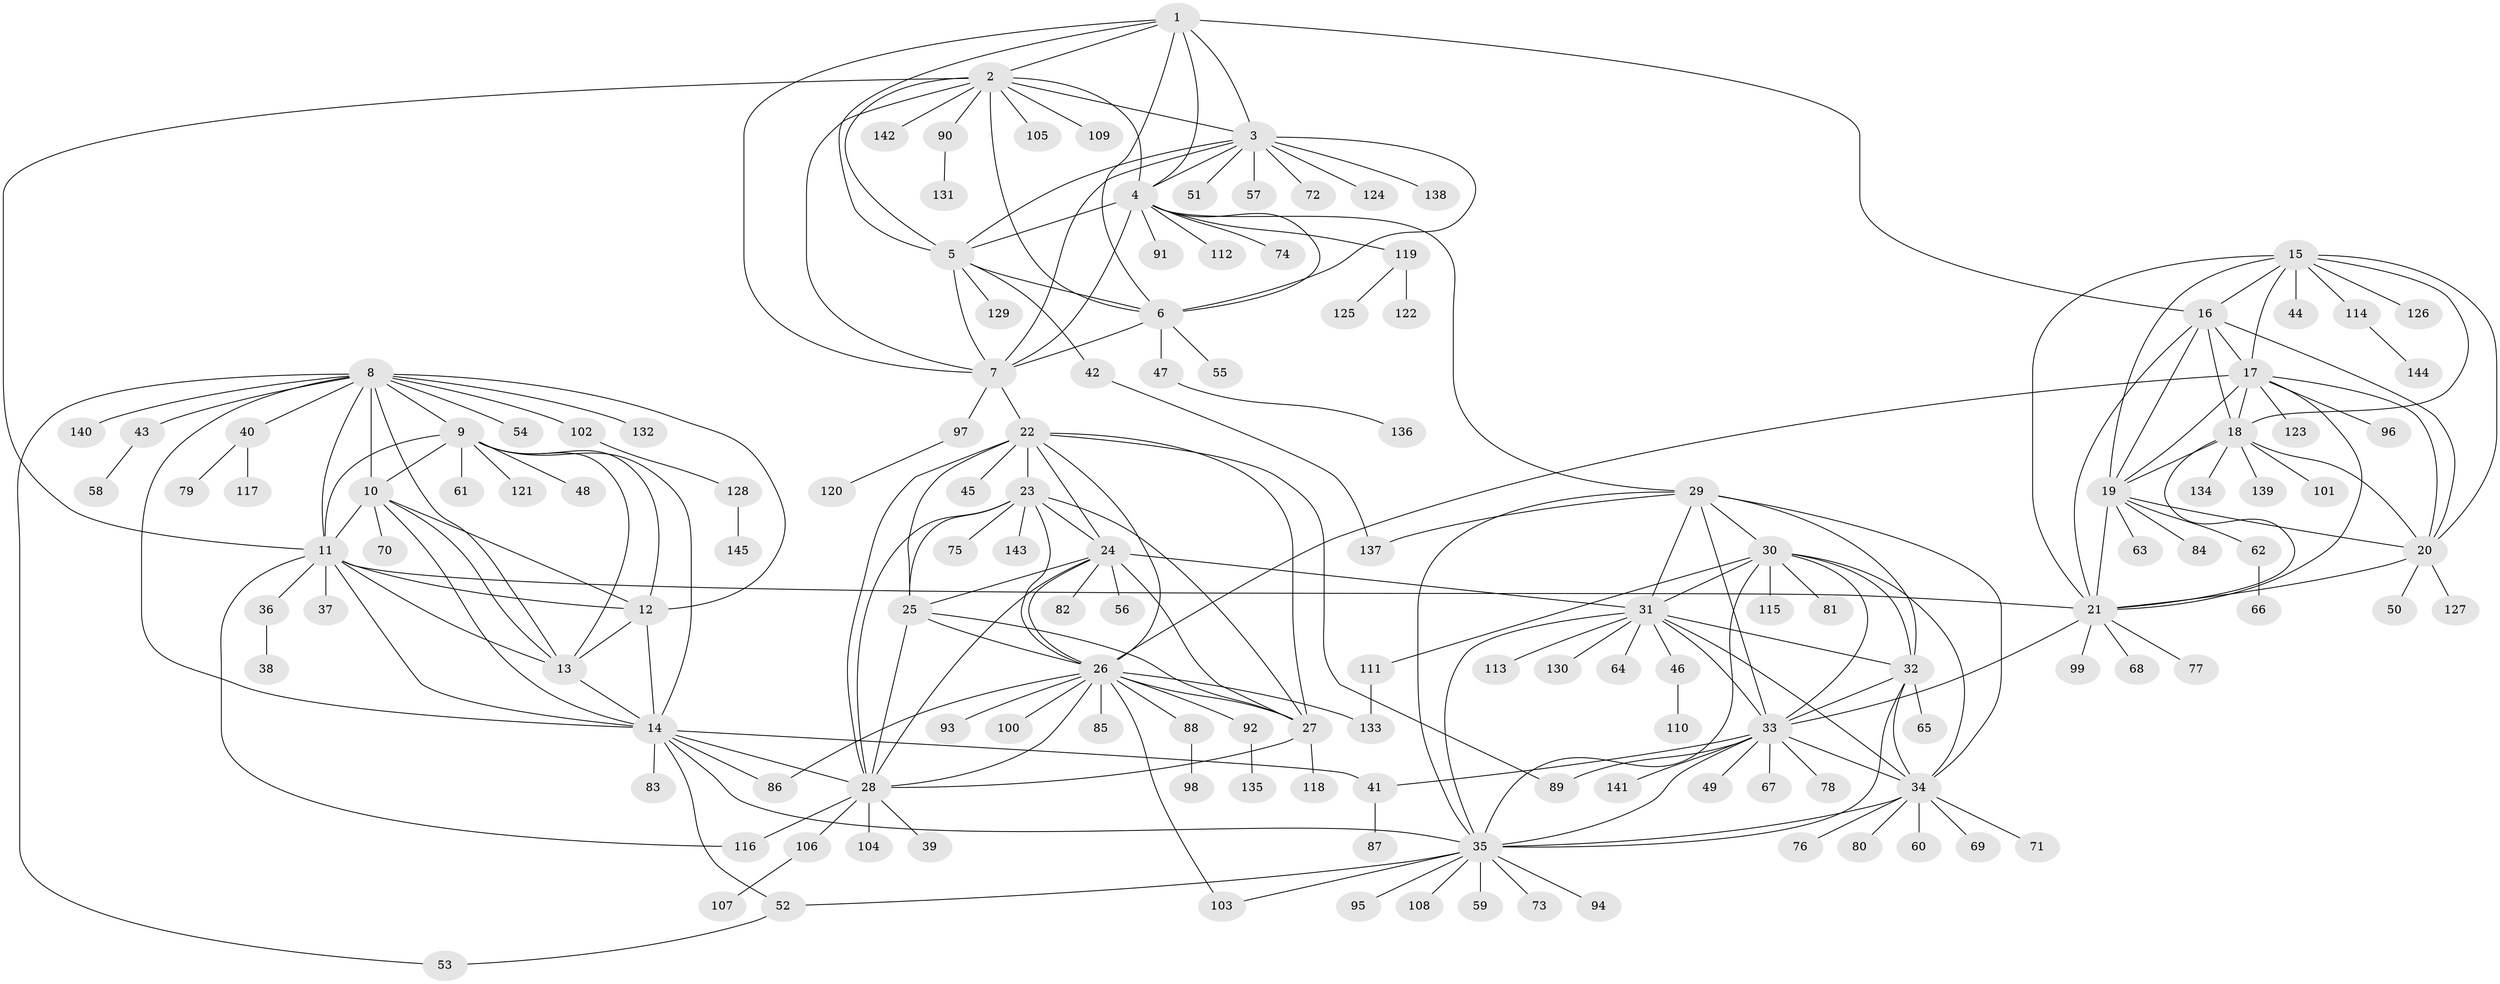 // coarse degree distribution, {9: 0.1095890410958904, 6: 0.1095890410958904, 5: 0.0547945205479452, 11: 0.0273972602739726, 10: 0.0273972602739726, 7: 0.0410958904109589, 8: 0.0821917808219178, 1: 0.410958904109589, 2: 0.1095890410958904, 4: 0.0136986301369863, 3: 0.0136986301369863}
// Generated by graph-tools (version 1.1) at 2025/43/03/06/25 01:43:20]
// undirected, 145 vertices, 234 edges
graph export_dot {
graph [start="1"]
  node [color=gray90,style=filled];
  1;
  2;
  3;
  4;
  5;
  6;
  7;
  8;
  9;
  10;
  11;
  12;
  13;
  14;
  15;
  16;
  17;
  18;
  19;
  20;
  21;
  22;
  23;
  24;
  25;
  26;
  27;
  28;
  29;
  30;
  31;
  32;
  33;
  34;
  35;
  36;
  37;
  38;
  39;
  40;
  41;
  42;
  43;
  44;
  45;
  46;
  47;
  48;
  49;
  50;
  51;
  52;
  53;
  54;
  55;
  56;
  57;
  58;
  59;
  60;
  61;
  62;
  63;
  64;
  65;
  66;
  67;
  68;
  69;
  70;
  71;
  72;
  73;
  74;
  75;
  76;
  77;
  78;
  79;
  80;
  81;
  82;
  83;
  84;
  85;
  86;
  87;
  88;
  89;
  90;
  91;
  92;
  93;
  94;
  95;
  96;
  97;
  98;
  99;
  100;
  101;
  102;
  103;
  104;
  105;
  106;
  107;
  108;
  109;
  110;
  111;
  112;
  113;
  114;
  115;
  116;
  117;
  118;
  119;
  120;
  121;
  122;
  123;
  124;
  125;
  126;
  127;
  128;
  129;
  130;
  131;
  132;
  133;
  134;
  135;
  136;
  137;
  138;
  139;
  140;
  141;
  142;
  143;
  144;
  145;
  1 -- 2;
  1 -- 3;
  1 -- 4;
  1 -- 5;
  1 -- 6;
  1 -- 7;
  1 -- 16;
  2 -- 3;
  2 -- 4;
  2 -- 5;
  2 -- 6;
  2 -- 7;
  2 -- 11;
  2 -- 90;
  2 -- 105;
  2 -- 109;
  2 -- 142;
  3 -- 4;
  3 -- 5;
  3 -- 6;
  3 -- 7;
  3 -- 51;
  3 -- 57;
  3 -- 72;
  3 -- 124;
  3 -- 138;
  4 -- 5;
  4 -- 6;
  4 -- 7;
  4 -- 29;
  4 -- 74;
  4 -- 91;
  4 -- 112;
  4 -- 119;
  5 -- 6;
  5 -- 7;
  5 -- 42;
  5 -- 129;
  6 -- 7;
  6 -- 47;
  6 -- 55;
  7 -- 22;
  7 -- 97;
  8 -- 9;
  8 -- 10;
  8 -- 11;
  8 -- 12;
  8 -- 13;
  8 -- 14;
  8 -- 40;
  8 -- 43;
  8 -- 53;
  8 -- 54;
  8 -- 102;
  8 -- 132;
  8 -- 140;
  9 -- 10;
  9 -- 11;
  9 -- 12;
  9 -- 13;
  9 -- 14;
  9 -- 48;
  9 -- 61;
  9 -- 121;
  10 -- 11;
  10 -- 12;
  10 -- 13;
  10 -- 14;
  10 -- 70;
  11 -- 12;
  11 -- 13;
  11 -- 14;
  11 -- 21;
  11 -- 36;
  11 -- 37;
  11 -- 116;
  12 -- 13;
  12 -- 14;
  13 -- 14;
  14 -- 28;
  14 -- 35;
  14 -- 41;
  14 -- 52;
  14 -- 83;
  14 -- 86;
  15 -- 16;
  15 -- 17;
  15 -- 18;
  15 -- 19;
  15 -- 20;
  15 -- 21;
  15 -- 44;
  15 -- 114;
  15 -- 126;
  16 -- 17;
  16 -- 18;
  16 -- 19;
  16 -- 20;
  16 -- 21;
  17 -- 18;
  17 -- 19;
  17 -- 20;
  17 -- 21;
  17 -- 26;
  17 -- 96;
  17 -- 123;
  18 -- 19;
  18 -- 20;
  18 -- 21;
  18 -- 101;
  18 -- 134;
  18 -- 139;
  19 -- 20;
  19 -- 21;
  19 -- 62;
  19 -- 63;
  19 -- 84;
  20 -- 21;
  20 -- 50;
  20 -- 127;
  21 -- 33;
  21 -- 68;
  21 -- 77;
  21 -- 99;
  22 -- 23;
  22 -- 24;
  22 -- 25;
  22 -- 26;
  22 -- 27;
  22 -- 28;
  22 -- 45;
  22 -- 89;
  23 -- 24;
  23 -- 25;
  23 -- 26;
  23 -- 27;
  23 -- 28;
  23 -- 75;
  23 -- 143;
  24 -- 25;
  24 -- 26;
  24 -- 27;
  24 -- 28;
  24 -- 31;
  24 -- 56;
  24 -- 82;
  25 -- 26;
  25 -- 27;
  25 -- 28;
  26 -- 27;
  26 -- 28;
  26 -- 85;
  26 -- 86;
  26 -- 88;
  26 -- 92;
  26 -- 93;
  26 -- 100;
  26 -- 103;
  26 -- 133;
  27 -- 28;
  27 -- 118;
  28 -- 39;
  28 -- 104;
  28 -- 106;
  28 -- 116;
  29 -- 30;
  29 -- 31;
  29 -- 32;
  29 -- 33;
  29 -- 34;
  29 -- 35;
  29 -- 137;
  30 -- 31;
  30 -- 32;
  30 -- 33;
  30 -- 34;
  30 -- 35;
  30 -- 81;
  30 -- 111;
  30 -- 115;
  31 -- 32;
  31 -- 33;
  31 -- 34;
  31 -- 35;
  31 -- 46;
  31 -- 64;
  31 -- 113;
  31 -- 130;
  32 -- 33;
  32 -- 34;
  32 -- 35;
  32 -- 65;
  33 -- 34;
  33 -- 35;
  33 -- 41;
  33 -- 49;
  33 -- 67;
  33 -- 78;
  33 -- 89;
  33 -- 141;
  34 -- 35;
  34 -- 60;
  34 -- 69;
  34 -- 71;
  34 -- 76;
  34 -- 80;
  35 -- 52;
  35 -- 59;
  35 -- 73;
  35 -- 94;
  35 -- 95;
  35 -- 103;
  35 -- 108;
  36 -- 38;
  40 -- 79;
  40 -- 117;
  41 -- 87;
  42 -- 137;
  43 -- 58;
  46 -- 110;
  47 -- 136;
  52 -- 53;
  62 -- 66;
  88 -- 98;
  90 -- 131;
  92 -- 135;
  97 -- 120;
  102 -- 128;
  106 -- 107;
  111 -- 133;
  114 -- 144;
  119 -- 122;
  119 -- 125;
  128 -- 145;
}
